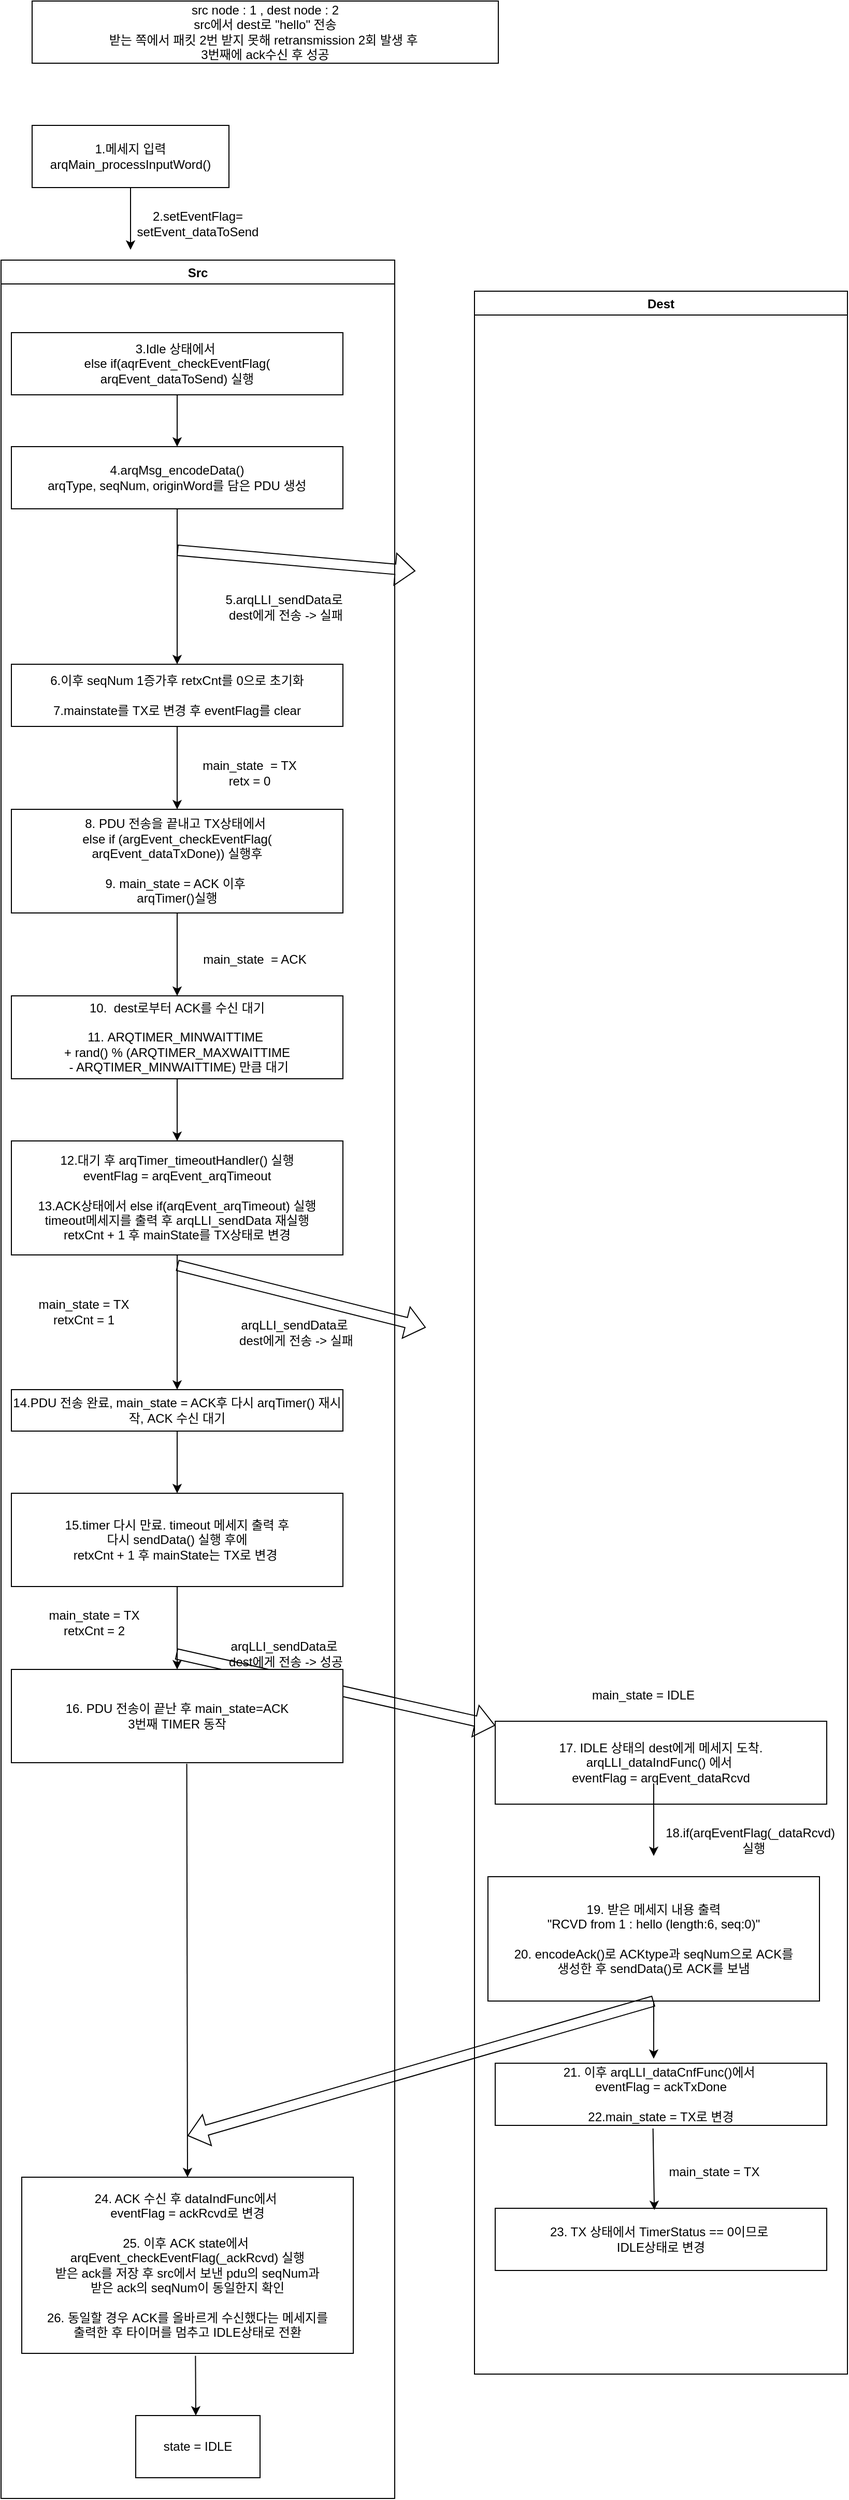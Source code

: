 <mxfile version="19.0.1" type="github">
  <diagram id="C5RBs43oDa-KdzZeNtuy" name="Page-1">
    <mxGraphModel dx="735" dy="437" grid="1" gridSize="10" guides="1" tooltips="1" connect="1" arrows="1" fold="1" page="1" pageScale="1" pageWidth="827" pageHeight="1169" math="0" shadow="0">
      <root>
        <mxCell id="WIyWlLk6GJQsqaUBKTNV-0" />
        <mxCell id="WIyWlLk6GJQsqaUBKTNV-1" parent="WIyWlLk6GJQsqaUBKTNV-0" />
        <mxCell id="22Y69lhMLeswvPPlSt1S-0" value="src node : 1 , dest node : 2&lt;br&gt;src에서 dest로 &quot;hello&quot; 전송&lt;br&gt;받는 쪽에서 패킷 2번 받지 못해 retransmission 2회 발생 후&amp;nbsp;&lt;br&gt;3번째에 ack수신 후 성공" style="rounded=0;whiteSpace=wrap;html=1;" vertex="1" parent="WIyWlLk6GJQsqaUBKTNV-1">
          <mxGeometry x="40" y="40" width="450" height="60" as="geometry" />
        </mxCell>
        <mxCell id="22Y69lhMLeswvPPlSt1S-1" value="1.메세지 입력&lt;br&gt;arqMain_processInputWord()" style="rounded=0;whiteSpace=wrap;html=1;" vertex="1" parent="WIyWlLk6GJQsqaUBKTNV-1">
          <mxGeometry x="40" y="160" width="190" height="60" as="geometry" />
        </mxCell>
        <mxCell id="22Y69lhMLeswvPPlSt1S-5" value="" style="endArrow=classic;html=1;rounded=0;exitX=0.5;exitY=1;exitDx=0;exitDy=0;" edge="1" parent="WIyWlLk6GJQsqaUBKTNV-1" source="22Y69lhMLeswvPPlSt1S-1">
          <mxGeometry width="50" height="50" relative="1" as="geometry">
            <mxPoint x="250" y="350" as="sourcePoint" />
            <mxPoint x="135" y="280" as="targetPoint" />
          </mxGeometry>
        </mxCell>
        <mxCell id="22Y69lhMLeswvPPlSt1S-9" value="2.setEventFlag=&lt;br&gt;setEvent_dataToSend" style="text;html=1;strokeColor=none;fillColor=none;align=center;verticalAlign=middle;whiteSpace=wrap;rounded=0;" vertex="1" parent="WIyWlLk6GJQsqaUBKTNV-1">
          <mxGeometry x="170" y="240" width="60" height="30" as="geometry" />
        </mxCell>
        <mxCell id="22Y69lhMLeswvPPlSt1S-31" value="Dest" style="swimlane;" vertex="1" parent="WIyWlLk6GJQsqaUBKTNV-1">
          <mxGeometry x="467" y="320" width="360" height="2010" as="geometry" />
        </mxCell>
        <mxCell id="22Y69lhMLeswvPPlSt1S-96" value="17. IDLE 상태의 dest에게 메세지 도착.&lt;br&gt;arqLLI_dataIndFunc() 에서&amp;nbsp;&lt;br&gt;eventFlag = arqEvent_dataRcvd" style="rounded=0;whiteSpace=wrap;html=1;" vertex="1" parent="22Y69lhMLeswvPPlSt1S-31">
          <mxGeometry x="20" y="1380" width="320" height="80" as="geometry" />
        </mxCell>
        <mxCell id="22Y69lhMLeswvPPlSt1S-92" value="" style="shape=flexArrow;endArrow=classic;html=1;rounded=0;fontSize=12;" edge="1" parent="22Y69lhMLeswvPPlSt1S-31" target="22Y69lhMLeswvPPlSt1S-96">
          <mxGeometry width="50" height="50" relative="1" as="geometry">
            <mxPoint x="-288" y="1315" as="sourcePoint" />
            <mxPoint x="182" y="1375" as="targetPoint" />
          </mxGeometry>
        </mxCell>
        <mxCell id="22Y69lhMLeswvPPlSt1S-97" value="main_state = IDLE" style="text;html=1;strokeColor=none;fillColor=none;align=center;verticalAlign=middle;whiteSpace=wrap;rounded=0;fontSize=12;" vertex="1" parent="22Y69lhMLeswvPPlSt1S-31">
          <mxGeometry x="83" y="1340" width="160" height="30" as="geometry" />
        </mxCell>
        <mxCell id="22Y69lhMLeswvPPlSt1S-100" value="18.if(arqEventFlag(_dataRcvd)&amp;nbsp;&lt;br&gt;&amp;nbsp;실행" style="text;html=1;strokeColor=none;fillColor=none;align=center;verticalAlign=middle;whiteSpace=wrap;rounded=0;fontSize=12;" vertex="1" parent="22Y69lhMLeswvPPlSt1S-31">
          <mxGeometry x="183" y="1480" width="170" height="30" as="geometry" />
        </mxCell>
        <mxCell id="22Y69lhMLeswvPPlSt1S-102" value="19. 받은 메세지 내용 출력&lt;br&gt;&quot;RCVD from 1 : hello (length:6, seq:0)&quot;&lt;br&gt;&lt;br&gt;20. encodeAck()로 ACKtype과 seqNum으로 ACK를 &lt;br&gt;생성한 후 sendData()로 ACK를 보냄" style="rounded=0;whiteSpace=wrap;html=1;" vertex="1" parent="22Y69lhMLeswvPPlSt1S-31">
          <mxGeometry x="13" y="1530" width="320" height="120" as="geometry" />
        </mxCell>
        <mxCell id="22Y69lhMLeswvPPlSt1S-105" value="23. TX 상태에서 TimerStatus == 0이므로&amp;nbsp;&lt;br&gt;IDLE상태로 변경" style="rounded=0;whiteSpace=wrap;html=1;" vertex="1" parent="22Y69lhMLeswvPPlSt1S-31">
          <mxGeometry x="20" y="1850" width="320" height="60" as="geometry" />
        </mxCell>
        <mxCell id="22Y69lhMLeswvPPlSt1S-107" value="main_state = TX" style="text;html=1;strokeColor=none;fillColor=none;align=center;verticalAlign=middle;whiteSpace=wrap;rounded=0;fontSize=12;" vertex="1" parent="22Y69lhMLeswvPPlSt1S-31">
          <mxGeometry x="183" y="1800" width="97" height="30" as="geometry" />
        </mxCell>
        <mxCell id="22Y69lhMLeswvPPlSt1S-110" value="&lt;span style=&quot;&quot;&gt;21. 이후 arqLLI_dataCnfFunc()에서&amp;nbsp;&lt;/span&gt;&lt;br style=&quot;&quot;&gt;&lt;span style=&quot;&quot;&gt;eventFlag = ackTxDone&lt;/span&gt;&lt;br style=&quot;&quot;&gt;&lt;br style=&quot;&quot;&gt;&lt;span style=&quot;&quot;&gt;22.main_state = TX로 변경&lt;/span&gt;" style="rounded=0;whiteSpace=wrap;html=1;fontSize=12;" vertex="1" parent="22Y69lhMLeswvPPlSt1S-31">
          <mxGeometry x="20" y="1710" width="320" height="60" as="geometry" />
        </mxCell>
        <mxCell id="22Y69lhMLeswvPPlSt1S-111" value="" style="endArrow=classic;html=1;rounded=0;fontSize=12;exitX=0.476;exitY=1.05;exitDx=0;exitDy=0;exitPerimeter=0;entryX=0.48;entryY=0.028;entryDx=0;entryDy=0;entryPerimeter=0;" edge="1" parent="22Y69lhMLeswvPPlSt1S-31" source="22Y69lhMLeswvPPlSt1S-110" target="22Y69lhMLeswvPPlSt1S-105">
          <mxGeometry width="50" height="50" relative="1" as="geometry">
            <mxPoint x="3" y="1910" as="sourcePoint" />
            <mxPoint x="53" y="1860" as="targetPoint" />
          </mxGeometry>
        </mxCell>
        <mxCell id="22Y69lhMLeswvPPlSt1S-104" value="" style="endArrow=classic;html=1;rounded=0;fontSize=12;exitX=0.5;exitY=1;exitDx=0;exitDy=0;entryX=0.478;entryY=-0.072;entryDx=0;entryDy=0;entryPerimeter=0;" edge="1" parent="22Y69lhMLeswvPPlSt1S-31" source="22Y69lhMLeswvPPlSt1S-102" target="22Y69lhMLeswvPPlSt1S-110">
          <mxGeometry width="50" height="50" relative="1" as="geometry">
            <mxPoint x="3" y="1740" as="sourcePoint" />
            <mxPoint x="173" y="1690" as="targetPoint" />
          </mxGeometry>
        </mxCell>
        <mxCell id="22Y69lhMLeswvPPlSt1S-41" value="Src" style="swimlane;" vertex="1" parent="WIyWlLk6GJQsqaUBKTNV-1">
          <mxGeometry x="10" y="290" width="380" height="2160" as="geometry" />
        </mxCell>
        <mxCell id="22Y69lhMLeswvPPlSt1S-42" value="3.Idle 상태에서&amp;nbsp;&lt;br&gt;else if(aqrEvent_checkEventFlag(&lt;br&gt;arqEvent_dataToSend) 실행" style="rounded=0;whiteSpace=wrap;html=1;" vertex="1" parent="22Y69lhMLeswvPPlSt1S-41">
          <mxGeometry x="10" y="70" width="320" height="60" as="geometry" />
        </mxCell>
        <mxCell id="22Y69lhMLeswvPPlSt1S-43" value="&lt;span style=&quot;&quot;&gt;4.arqMsg_encodeData()&lt;/span&gt;&lt;br style=&quot;&quot;&gt;&lt;span style=&quot;&quot;&gt;arqType, seqNum, originWord를 담은 PDU 생성&lt;/span&gt;" style="rounded=0;whiteSpace=wrap;html=1;" vertex="1" parent="22Y69lhMLeswvPPlSt1S-41">
          <mxGeometry x="10" y="180" width="320" height="60" as="geometry" />
        </mxCell>
        <mxCell id="22Y69lhMLeswvPPlSt1S-57" value="6.이후 seqNum 1증가후 retxCnt를 0으로 초기화&lt;br&gt;&lt;br&gt;7.mainstate를 TX로 변경 후 eventFlag를 clear" style="rounded=0;whiteSpace=wrap;html=1;" vertex="1" parent="22Y69lhMLeswvPPlSt1S-41">
          <mxGeometry x="10" y="390" width="320" height="60" as="geometry" />
        </mxCell>
        <mxCell id="22Y69lhMLeswvPPlSt1S-58" value="" style="endArrow=classic;html=1;rounded=0;fontSize=36;exitX=0.5;exitY=1;exitDx=0;exitDy=0;" edge="1" parent="22Y69lhMLeswvPPlSt1S-41" source="22Y69lhMLeswvPPlSt1S-42" target="22Y69lhMLeswvPPlSt1S-43">
          <mxGeometry width="50" height="50" relative="1" as="geometry">
            <mxPoint x="280" y="360" as="sourcePoint" />
            <mxPoint x="330" y="310" as="targetPoint" />
          </mxGeometry>
        </mxCell>
        <mxCell id="22Y69lhMLeswvPPlSt1S-59" value="" style="endArrow=classic;html=1;rounded=0;fontSize=36;exitX=0.5;exitY=1;exitDx=0;exitDy=0;entryX=0.5;entryY=0;entryDx=0;entryDy=0;" edge="1" parent="22Y69lhMLeswvPPlSt1S-41" source="22Y69lhMLeswvPPlSt1S-43" target="22Y69lhMLeswvPPlSt1S-57">
          <mxGeometry width="50" height="50" relative="1" as="geometry">
            <mxPoint x="150" y="140" as="sourcePoint" />
            <mxPoint x="150" y="190" as="targetPoint" />
          </mxGeometry>
        </mxCell>
        <mxCell id="22Y69lhMLeswvPPlSt1S-45" value="5.arqLLI_sendData로&amp;nbsp;&lt;br&gt;dest에게 전송 -&amp;gt; 실패" style="text;html=1;strokeColor=none;fillColor=none;align=center;verticalAlign=middle;whiteSpace=wrap;rounded=0;" vertex="1" parent="22Y69lhMLeswvPPlSt1S-41">
          <mxGeometry x="180" y="320" width="190" height="30" as="geometry" />
        </mxCell>
        <mxCell id="22Y69lhMLeswvPPlSt1S-63" style="edgeStyle=orthogonalEdgeStyle;rounded=0;orthogonalLoop=1;jettySize=auto;html=1;exitX=0.5;exitY=1;exitDx=0;exitDy=0;fontSize=36;" edge="1" parent="22Y69lhMLeswvPPlSt1S-41" source="22Y69lhMLeswvPPlSt1S-45" target="22Y69lhMLeswvPPlSt1S-45">
          <mxGeometry relative="1" as="geometry" />
        </mxCell>
        <mxCell id="22Y69lhMLeswvPPlSt1S-66" value="8. PDU 전송을 끝내고 TX상태에서&amp;nbsp;&lt;br&gt;else if (argEvent_checkEventFlag(&lt;br&gt;arqEvent_dataTxDone)) 실행후&lt;br&gt;&lt;br&gt;9. main_state = ACK 이후&amp;nbsp;&lt;br&gt;arqTimer()실행" style="rounded=0;whiteSpace=wrap;html=1;" vertex="1" parent="22Y69lhMLeswvPPlSt1S-41">
          <mxGeometry x="10" y="530" width="320" height="100" as="geometry" />
        </mxCell>
        <mxCell id="22Y69lhMLeswvPPlSt1S-67" value="" style="endArrow=classic;html=1;rounded=0;fontSize=36;exitX=0.5;exitY=1;exitDx=0;exitDy=0;entryX=0.5;entryY=0;entryDx=0;entryDy=0;" edge="1" parent="22Y69lhMLeswvPPlSt1S-41" source="22Y69lhMLeswvPPlSt1S-57" target="22Y69lhMLeswvPPlSt1S-66">
          <mxGeometry width="50" height="50" relative="1" as="geometry">
            <mxPoint x="280" y="580" as="sourcePoint" />
            <mxPoint x="330" y="530" as="targetPoint" />
          </mxGeometry>
        </mxCell>
        <mxCell id="22Y69lhMLeswvPPlSt1S-69" value="main_state&amp;nbsp; = TX&lt;br&gt;retx = 0" style="text;html=1;strokeColor=none;fillColor=none;align=center;verticalAlign=middle;whiteSpace=wrap;rounded=0;fontSize=12;" vertex="1" parent="22Y69lhMLeswvPPlSt1S-41">
          <mxGeometry x="190" y="480" width="100" height="30" as="geometry" />
        </mxCell>
        <mxCell id="22Y69lhMLeswvPPlSt1S-72" value="main_state&amp;nbsp; = ACK" style="text;html=1;strokeColor=none;fillColor=none;align=center;verticalAlign=middle;whiteSpace=wrap;rounded=0;fontSize=12;" vertex="1" parent="22Y69lhMLeswvPPlSt1S-41">
          <mxGeometry x="190" y="660" width="110" height="30" as="geometry" />
        </mxCell>
        <mxCell id="22Y69lhMLeswvPPlSt1S-74" value="" style="endArrow=classic;html=1;rounded=0;fontSize=12;exitX=0.5;exitY=1;exitDx=0;exitDy=0;" edge="1" parent="22Y69lhMLeswvPPlSt1S-41" source="22Y69lhMLeswvPPlSt1S-66">
          <mxGeometry width="50" height="50" relative="1" as="geometry">
            <mxPoint x="100" y="750" as="sourcePoint" />
            <mxPoint x="170" y="710" as="targetPoint" />
          </mxGeometry>
        </mxCell>
        <mxCell id="22Y69lhMLeswvPPlSt1S-76" value="10.&amp;nbsp; dest로부터 ACK를 수신 대기&lt;br&gt;&lt;br&gt;11. ARQTIMER_MINWAITTIME&amp;nbsp;&lt;br&gt;+ rand() % (ARQTIMER_MAXWAITTIME&lt;br&gt;&amp;nbsp;- ARQTIMER_MINWAITTIME) 만큼 대기" style="rounded=0;whiteSpace=wrap;html=1;" vertex="1" parent="22Y69lhMLeswvPPlSt1S-41">
          <mxGeometry x="10" y="710" width="320" height="80" as="geometry" />
        </mxCell>
        <mxCell id="22Y69lhMLeswvPPlSt1S-79" value="12.대기 후 arqTimer_timeoutHandler() 실행&lt;br&gt;eventFlag = arqEvent_arqTimeout&lt;br&gt;&lt;br&gt;13.ACK상태에서 else if(arqEvent_arqTimeout) 실행&lt;br&gt;timeout메세지를 출력 후 arqLLI_sendData 재실행&lt;br&gt;retxCnt + 1 후 mainState를 TX상태로 변경" style="rounded=0;whiteSpace=wrap;html=1;" vertex="1" parent="22Y69lhMLeswvPPlSt1S-41">
          <mxGeometry x="10" y="850" width="320" height="110" as="geometry" />
        </mxCell>
        <mxCell id="22Y69lhMLeswvPPlSt1S-83" value="arqLLI_sendData로&amp;nbsp;&lt;br&gt;dest에게 전송 -&amp;gt; 실패" style="text;html=1;strokeColor=none;fillColor=none;align=center;verticalAlign=middle;whiteSpace=wrap;rounded=0;" vertex="1" parent="22Y69lhMLeswvPPlSt1S-41">
          <mxGeometry x="190" y="1020" width="190" height="30" as="geometry" />
        </mxCell>
        <mxCell id="22Y69lhMLeswvPPlSt1S-86" value="main_state = TX&lt;br&gt;retxCnt = 1" style="text;html=1;strokeColor=none;fillColor=none;align=center;verticalAlign=middle;whiteSpace=wrap;rounded=0;fontSize=12;" vertex="1" parent="22Y69lhMLeswvPPlSt1S-41">
          <mxGeometry x="20" y="1000" width="120" height="30" as="geometry" />
        </mxCell>
        <mxCell id="22Y69lhMLeswvPPlSt1S-87" value="14.PDU 전송 완료, main_state = ACK후 다시 arqTimer() 재시작, ACK 수신 대기" style="rounded=0;whiteSpace=wrap;html=1;" vertex="1" parent="22Y69lhMLeswvPPlSt1S-41">
          <mxGeometry x="10" y="1090" width="320" height="40" as="geometry" />
        </mxCell>
        <mxCell id="22Y69lhMLeswvPPlSt1S-89" value="15.timer 다시 만료. timeout 메세지 출력 후 &lt;br&gt;다시 sendData() 실행 후에&lt;br&gt;retxCnt + 1 후 mainState는 TX로 변경&amp;nbsp;" style="rounded=0;whiteSpace=wrap;html=1;" vertex="1" parent="22Y69lhMLeswvPPlSt1S-41">
          <mxGeometry x="10" y="1190" width="320" height="90" as="geometry" />
        </mxCell>
        <mxCell id="22Y69lhMLeswvPPlSt1S-91" value="main_state = TX&lt;br&gt;retxCnt = 2" style="text;html=1;strokeColor=none;fillColor=none;align=center;verticalAlign=middle;whiteSpace=wrap;rounded=0;fontSize=12;" vertex="1" parent="22Y69lhMLeswvPPlSt1S-41">
          <mxGeometry x="30" y="1300" width="120" height="30" as="geometry" />
        </mxCell>
        <mxCell id="22Y69lhMLeswvPPlSt1S-93" value="arqLLI_sendData로&amp;nbsp;&lt;br&gt;dest에게 전송 -&amp;gt; 성공" style="text;html=1;strokeColor=none;fillColor=none;align=center;verticalAlign=middle;whiteSpace=wrap;rounded=0;" vertex="1" parent="22Y69lhMLeswvPPlSt1S-41">
          <mxGeometry x="180" y="1330" width="190" height="30" as="geometry" />
        </mxCell>
        <mxCell id="22Y69lhMLeswvPPlSt1S-94" value="16. PDU 전송이 끝난 후 main_state=ACK&lt;br&gt;3번째 TIMER 동작" style="rounded=0;whiteSpace=wrap;html=1;" vertex="1" parent="22Y69lhMLeswvPPlSt1S-41">
          <mxGeometry x="10" y="1360" width="320" height="90" as="geometry" />
        </mxCell>
        <mxCell id="22Y69lhMLeswvPPlSt1S-114" value="24. ACK 수신 후 dataIndFunc에서&amp;nbsp;&lt;br&gt;eventFlag = ackRcvd로 변경&lt;br&gt;&lt;br&gt;25. 이후 ACK state에서&amp;nbsp;&lt;br&gt;arqEvent_checkEventFlag(_ackRcvd) 실행&lt;br&gt;받은 ack를 저장 후 src에서 보낸 pdu의 seqNum과&lt;br&gt;받은 ack의 seqNum이 동일한지 확인&lt;br&gt;&lt;br&gt;26. 동일할 경우 ACK를 올바르게 수신했다는 메세지를&lt;br&gt;출력한 후 타이머를 멈추고 IDLE상태로 전환" style="rounded=0;whiteSpace=wrap;html=1;" vertex="1" parent="22Y69lhMLeswvPPlSt1S-41">
          <mxGeometry x="20" y="1850" width="320" height="170" as="geometry" />
        </mxCell>
        <mxCell id="22Y69lhMLeswvPPlSt1S-119" value="state = IDLE" style="rounded=0;whiteSpace=wrap;html=1;fontSize=12;" vertex="1" parent="22Y69lhMLeswvPPlSt1S-41">
          <mxGeometry x="130" y="2080" width="120" height="60" as="geometry" />
        </mxCell>
        <mxCell id="22Y69lhMLeswvPPlSt1S-116" value="" style="endArrow=classic;html=1;rounded=0;fontSize=12;exitX=0.524;exitY=1.014;exitDx=0;exitDy=0;exitPerimeter=0;" edge="1" parent="22Y69lhMLeswvPPlSt1S-41" source="22Y69lhMLeswvPPlSt1S-114">
          <mxGeometry width="50" height="50" relative="1" as="geometry">
            <mxPoint x="190" y="2090" as="sourcePoint" />
            <mxPoint x="188" y="2080" as="targetPoint" />
          </mxGeometry>
        </mxCell>
        <mxCell id="22Y69lhMLeswvPPlSt1S-60" value="" style="shape=flexArrow;endArrow=classic;html=1;rounded=0;fontSize=36;" edge="1" parent="WIyWlLk6GJQsqaUBKTNV-1">
          <mxGeometry width="50" height="50" relative="1" as="geometry">
            <mxPoint x="180" y="570" as="sourcePoint" />
            <mxPoint x="410" y="590" as="targetPoint" />
          </mxGeometry>
        </mxCell>
        <mxCell id="22Y69lhMLeswvPPlSt1S-77" value="" style="endArrow=classic;html=1;rounded=0;fontSize=12;exitX=0.5;exitY=1;exitDx=0;exitDy=0;" edge="1" parent="WIyWlLk6GJQsqaUBKTNV-1" source="22Y69lhMLeswvPPlSt1S-76">
          <mxGeometry width="50" height="50" relative="1" as="geometry">
            <mxPoint x="290" y="1100" as="sourcePoint" />
            <mxPoint x="180" y="1140" as="targetPoint" />
          </mxGeometry>
        </mxCell>
        <mxCell id="22Y69lhMLeswvPPlSt1S-82" value="" style="shape=flexArrow;endArrow=classic;html=1;rounded=0;fontSize=12;" edge="1" parent="WIyWlLk6GJQsqaUBKTNV-1">
          <mxGeometry width="50" height="50" relative="1" as="geometry">
            <mxPoint x="180" y="1260" as="sourcePoint" />
            <mxPoint x="420" y="1320" as="targetPoint" />
          </mxGeometry>
        </mxCell>
        <mxCell id="22Y69lhMLeswvPPlSt1S-84" value="" style="endArrow=classic;html=1;rounded=0;fontSize=12;" edge="1" parent="WIyWlLk6GJQsqaUBKTNV-1">
          <mxGeometry width="50" height="50" relative="1" as="geometry">
            <mxPoint x="180" y="1250" as="sourcePoint" />
            <mxPoint x="180" y="1380" as="targetPoint" />
          </mxGeometry>
        </mxCell>
        <mxCell id="22Y69lhMLeswvPPlSt1S-88" value="" style="endArrow=classic;html=1;rounded=0;fontSize=12;exitX=0.5;exitY=1;exitDx=0;exitDy=0;" edge="1" parent="WIyWlLk6GJQsqaUBKTNV-1" source="22Y69lhMLeswvPPlSt1S-87">
          <mxGeometry width="50" height="50" relative="1" as="geometry">
            <mxPoint x="260" y="1490" as="sourcePoint" />
            <mxPoint x="180" y="1480" as="targetPoint" />
          </mxGeometry>
        </mxCell>
        <mxCell id="22Y69lhMLeswvPPlSt1S-90" value="" style="endArrow=classic;html=1;rounded=0;fontSize=12;exitX=0.5;exitY=1;exitDx=0;exitDy=0;" edge="1" parent="WIyWlLk6GJQsqaUBKTNV-1" source="22Y69lhMLeswvPPlSt1S-89">
          <mxGeometry width="50" height="50" relative="1" as="geometry">
            <mxPoint x="260" y="1620" as="sourcePoint" />
            <mxPoint x="180" y="1650" as="targetPoint" />
          </mxGeometry>
        </mxCell>
        <mxCell id="22Y69lhMLeswvPPlSt1S-98" value="" style="endArrow=classic;html=1;rounded=0;fontSize=12;" edge="1" parent="WIyWlLk6GJQsqaUBKTNV-1">
          <mxGeometry width="50" height="50" relative="1" as="geometry">
            <mxPoint x="640" y="1760" as="sourcePoint" />
            <mxPoint x="640" y="1830" as="targetPoint" />
          </mxGeometry>
        </mxCell>
        <mxCell id="22Y69lhMLeswvPPlSt1S-112" value="" style="shape=flexArrow;endArrow=classic;html=1;rounded=0;fontSize=12;" edge="1" parent="WIyWlLk6GJQsqaUBKTNV-1">
          <mxGeometry width="50" height="50" relative="1" as="geometry">
            <mxPoint x="640" y="1970" as="sourcePoint" />
            <mxPoint x="190" y="2100" as="targetPoint" />
          </mxGeometry>
        </mxCell>
        <mxCell id="22Y69lhMLeswvPPlSt1S-113" value="" style="endArrow=classic;html=1;rounded=0;fontSize=12;exitX=0.529;exitY=1.011;exitDx=0;exitDy=0;exitPerimeter=0;" edge="1" parent="WIyWlLk6GJQsqaUBKTNV-1" source="22Y69lhMLeswvPPlSt1S-94">
          <mxGeometry width="50" height="50" relative="1" as="geometry">
            <mxPoint x="140" y="1950" as="sourcePoint" />
            <mxPoint x="190" y="2140" as="targetPoint" />
          </mxGeometry>
        </mxCell>
      </root>
    </mxGraphModel>
  </diagram>
</mxfile>
